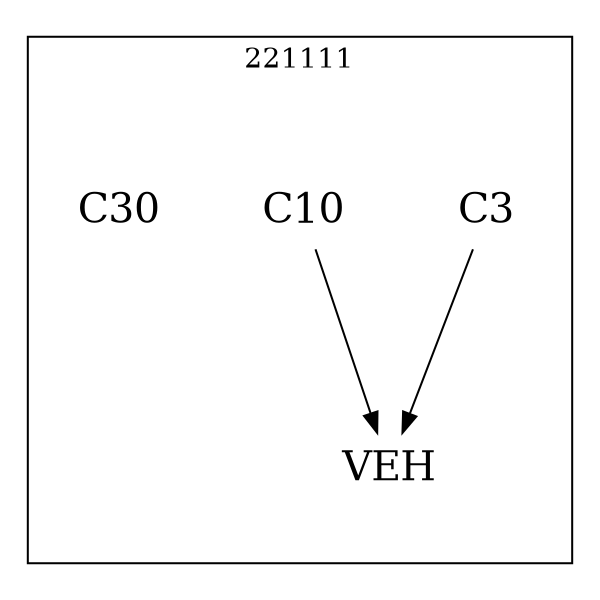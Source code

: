 strict digraph DAGS {
	size = "4,4!" ; ratio ="fill"; subgraph cluster_0{
			labeldoc = "t";
			label = "221111";node	[label= VEH, shape = plaintext, fontsize=20] VEH;node	[label= C3, shape = plaintext, fontsize=20] C3;node	[label= C10, shape = plaintext, fontsize=20] C10;node	[label= C30, shape = plaintext, fontsize=20] C30;
C3->VEH;
C10->VEH;
	}}
